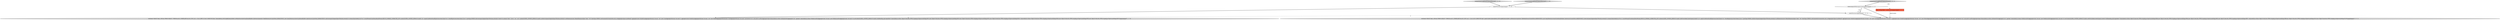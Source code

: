 digraph {
0 [style = filled, label = "cannotVectorize()@@@4@@@['1', '0', '1']", fillcolor = white, shape = ellipse image = "AAA0AAABBB1BBB"];
1 [style = filled, label = "testJoinOuterGroupByAndSubqueryHasLimit['1', '0', '0']", fillcolor = lightgray, shape = diamond image = "AAA0AAABBB1BBB"];
8 [style = filled, label = "testJoinOuterGroupByAndSubqueryNoLimit['0', '0', '1']", fillcolor = lightgray, shape = diamond image = "AAA0AAABBB3BBB"];
2 [style = filled, label = "cannotVectorize()@@@3@@@['1', '1', '0']", fillcolor = white, shape = ellipse image = "AAA0AAABBB1BBB"];
3 [style = filled, label = "testQuery(\"SELECT dim2, AVG(m2) FROM (SELECT * FROM foo AS t1 INNER JOIN foo AS t2 ON t1.m1 = t2.m1 LIMIT 10) AS t3 GROUP BY dim2\",ImmutableList.of(GroupByQuery.builder().setDataSource(newScanQueryBuilder().dataSource(join(new TableDataSource(CalciteTests.DATASOURCE1),new QueryDataSource(newScanQueryBuilder().dataSource(CalciteTests.DATASOURCE1).intervals(querySegmentSpec(Filtration.eternity())).columns(ImmutableList.of(\"m1\")).resultFormat(ScanQuery.ResultFormat.RESULT_FORMAT_COMPACTED_LIST).context(QUERY_CONTEXT_DEFAULT).build()),\"j0.\",equalsCondition(DruidExpression.fromColumn(\"m1\"),DruidExpression.fromColumn(\"j0.m1\")),JoinType.INNER)).intervals(querySegmentSpec(Filtration.eternity())).limit(10).columns(\"dim2\",\"j0.m1\",\"m1\",\"m2\").context(QUERY_CONTEXT_DEFAULT).build()).setInterval(querySegmentSpec(Filtration.eternity())).setDimensions(new DefaultDimensionSpec(\"dim2\",\"d0\",ValueType.STRING)).setGranularity(Granularities.ALL).setAggregatorSpecs(useDefault? aggregators(new DoubleSumAggregatorFactory(\"a0:sum\",\"m2\"),new CountAggregatorFactory(\"a0:count\")): aggregators(new DoubleSumAggregatorFactory(\"a0:sum\",\"m2\"),new FilteredAggregatorFactory(new CountAggregatorFactory(\"a0:count\"),not(selector(\"m2\",null,null))))).setPostAggregatorSpecs(ImmutableList.of(new ArithmeticPostAggregator(\"a0\",\"quotient\",ImmutableList.of(new FieldAccessPostAggregator(null,\"a0:sum\"),new FieldAccessPostAggregator(null,\"a0:count\"))))).setContext(QUERY_CONTEXT_DEFAULT).build()),NullHandling.sqlCompatible()? ImmutableList.of(new Object((((edu.fdu.CPPDG.tinypdg.pe.ExpressionInfo@a3f014,new Object((((edu.fdu.CPPDG.tinypdg.pe.ExpressionInfo@a3f019,new Object((((edu.fdu.CPPDG.tinypdg.pe.ExpressionInfo@a3f01e,new Object((((edu.fdu.CPPDG.tinypdg.pe.ExpressionInfo@a3f023): ImmutableList.of(new Object((((edu.fdu.CPPDG.tinypdg.pe.ExpressionInfo@a3f02b,new Object((((edu.fdu.CPPDG.tinypdg.pe.ExpressionInfo@a3f030,new Object((((edu.fdu.CPPDG.tinypdg.pe.ExpressionInfo@a3f035))@@@4@@@['0', '1', '0']", fillcolor = lightgray, shape = ellipse image = "AAA1AAABBB2BBB"];
4 [style = filled, label = "testJoinOuterGroupByAndSubqueryHasLimit['0', '1', '0']", fillcolor = lightgray, shape = diamond image = "AAA0AAABBB2BBB"];
6 [style = filled, label = "testQuery(\"SELECT dim2, AVG(m2) FROM (SELECT * FROM foo AS t1 INNER JOIN foo AS t2 ON t1.m1 = t2.m1) AS t3 GROUP BY dim2\",queryContext,ImmutableList.of(GroupByQuery.builder().setDataSource(join(new TableDataSource(CalciteTests.DATASOURCE1),new QueryDataSource(newScanQueryBuilder().dataSource(CalciteTests.DATASOURCE1).intervals(querySegmentSpec(Filtration.eternity())).columns(ImmutableList.of(\"m1\")).resultFormat(ScanQuery.ResultFormat.RESULT_FORMAT_COMPACTED_LIST).context(QUERY_CONTEXT_DEFAULT).build().withOverriddenContext(queryContext)),\"j0.\",equalsCondition(DruidExpression.fromColumn(\"m1\"),DruidExpression.fromColumn(\"j0.m1\")),JoinType.INNER)).setInterval(querySegmentSpec(Filtration.eternity())).setDimensions(new DefaultDimensionSpec(\"dim2\",\"d0\",ValueType.STRING)).setGranularity(Granularities.ALL).setAggregatorSpecs(useDefault? aggregators(new DoubleSumAggregatorFactory(\"a0:sum\",\"m2\"),new CountAggregatorFactory(\"a0:count\")): aggregators(new DoubleSumAggregatorFactory(\"a0:sum\",\"m2\"),new FilteredAggregatorFactory(new CountAggregatorFactory(\"a0:count\"),not(selector(\"m2\",null,null))))).setPostAggregatorSpecs(ImmutableList.of(new ArithmeticPostAggregator(\"a0\",\"quotient\",ImmutableList.of(new FieldAccessPostAggregator(null,\"a0:sum\"),new FieldAccessPostAggregator(null,\"a0:count\"))))).setContext(QUERY_CONTEXT_DEFAULT).build().withOverriddenContext(queryContext)),NullHandling.sqlCompatible()? ImmutableList.of(new Object((((edu.fdu.CPPDG.tinypdg.pe.ExpressionInfo@a3f0e8,new Object((((edu.fdu.CPPDG.tinypdg.pe.ExpressionInfo@a3f0ed,new Object((((edu.fdu.CPPDG.tinypdg.pe.ExpressionInfo@a3f0f2,new Object((((edu.fdu.CPPDG.tinypdg.pe.ExpressionInfo@a3f0f7): ImmutableList.of(new Object((((edu.fdu.CPPDG.tinypdg.pe.ExpressionInfo@a3f0ff,new Object((((edu.fdu.CPPDG.tinypdg.pe.ExpressionInfo@a3f104,new Object((((edu.fdu.CPPDG.tinypdg.pe.ExpressionInfo@a3f109))@@@6@@@['0', '0', '1']", fillcolor = lightgray, shape = ellipse image = "AAA0AAABBB3BBB"];
7 [style = filled, label = "!isRewriteJoinToFilter(queryContext)@@@3@@@['0', '0', '1']", fillcolor = white, shape = diamond image = "AAA0AAABBB3BBB"];
5 [style = filled, label = "Map<String,Object> queryContext@@@2@@@['0', '0', '1']", fillcolor = tomato, shape = box image = "AAA0AAABBB3BBB"];
0->6 [style = bold, label=""];
8->7 [style = bold, label=""];
7->0 [style = dotted, label="true"];
2->0 [style = bold, label=""];
7->6 [style = bold, label=""];
0->3 [style = dashed, label="0"];
7->0 [style = bold, label=""];
1->2 [style = bold, label=""];
5->6 [style = solid, label="queryContext"];
4->2 [style = bold, label=""];
2->3 [style = bold, label=""];
8->5 [style = dotted, label="true"];
}
